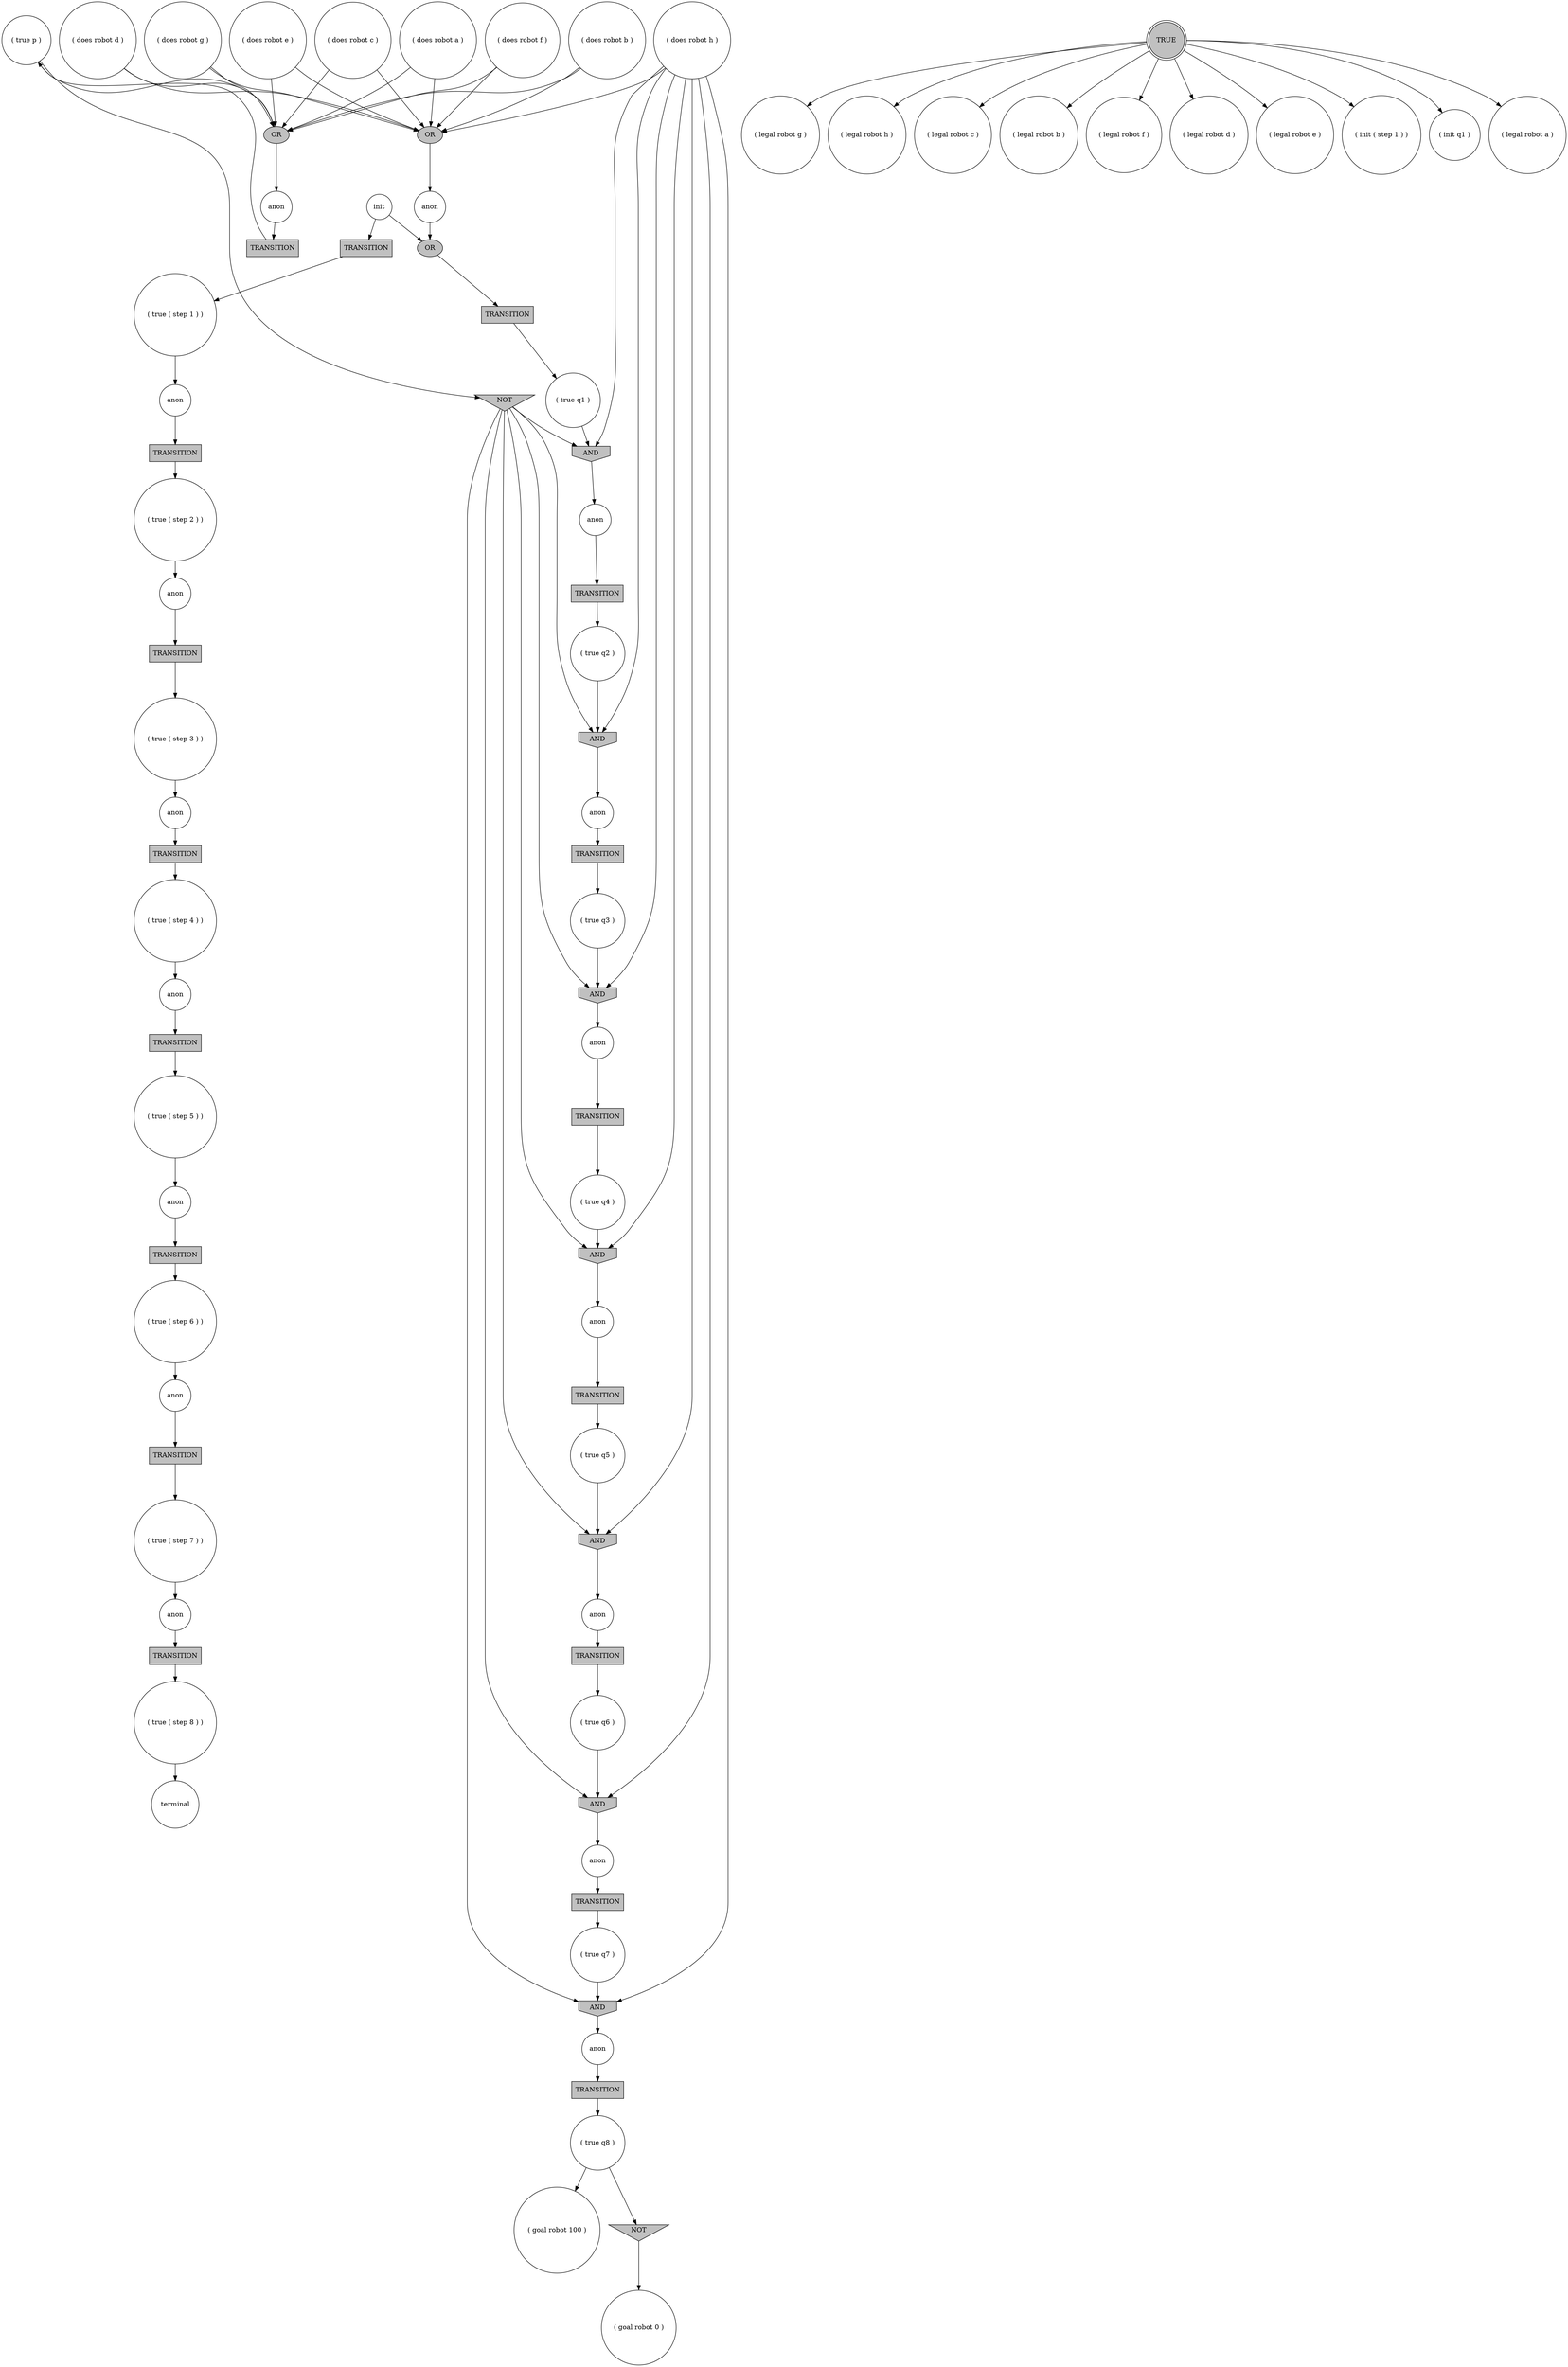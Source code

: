 digraph propNet
{
	"@3dae160"[shape=circle, style= filled, fillcolor=white, label="init"]; "@3dae160"->"@1702679a"; "@3dae160"->"@1edfbb43"; 
	"@4edc024a"[shape=circle, style= filled, fillcolor=white, label="( legal robot g )"]; 
	"@63ce15f6"[shape=ellipse, style= filled, fillcolor=grey, label="OR"]; "@63ce15f6"->"@6f03fcaa"; 
	"@2c23d275"[shape=circle, style= filled, fillcolor=white, label="anon"]; "@2c23d275"->"@3c90fa05"; 
	"@7befc208"[shape=circle, style= filled, fillcolor=white, label="( true p )"]; "@7befc208"->"@63ce15f6"; "@7befc208"->"@39abdac9"; 
	"@60ab835a"[shape=invhouse, style= filled, fillcolor=grey, label="AND"]; "@60ab835a"->"@5029d294"; 
	"@4e1a70b8"[shape=circle, style= filled, fillcolor=white, label="( legal robot h )"]; 
	"@129dd6e2"[shape=circle, style= filled, fillcolor=white, label="( does robot g )"]; "@129dd6e2"->"@798baf36"; "@129dd6e2"->"@63ce15f6"; 
	"@4883d37a"[shape=circle, style= filled, fillcolor=white, label="( legal robot c )"]; 
	"@1702679a"[shape=box, style= filled, fillcolor=grey, label="TRANSITION"]; "@1702679a"->"@21f11507"; 
	"@1edfbb43"[shape=ellipse, style= filled, fillcolor=grey, label="OR"]; "@1edfbb43"->"@3b8c8aea"; 
	"@46b113c7"[shape=circle, style= filled, fillcolor=white, label="( legal robot b )"]; 
	"@24553763"[shape=invhouse, style= filled, fillcolor=grey, label="AND"]; "@24553763"->"@2c23d275"; 
	"@673dd208"[shape=circle, style= filled, fillcolor=white, label="( true ( step 2 ) )"]; "@673dd208"->"@4640b181"; 
	"@2ff1f38e"[shape=circle, style= filled, fillcolor=white, label="anon"]; "@2ff1f38e"->"@635eed0"; 
	"@69022de4"[shape=box, style= filled, fillcolor=grey, label="TRANSITION"]; "@69022de4"->"@14426a6"; 
	"@21f11507"[shape=circle, style= filled, fillcolor=white, label="( true ( step 1 ) )"]; "@21f11507"->"@72f6f1b6"; 
	"@4aee260b"[shape=circle, style= filled, fillcolor=white, label="( true q6 )"]; "@4aee260b"->"@41a8dfb3"; 
	"@e130998"[shape=box, style= filled, fillcolor=grey, label="TRANSITION"]; "@e130998"->"@6fe2161d"; 
	"@35f68272"[shape=circle, style= filled, fillcolor=white, label="( does robot h )"]; "@35f68272"->"@2627cd63"; "@35f68272"->"@24553763"; "@35f68272"->"@41a8dfb3"; "@35f68272"->"@798baf36"; "@35f68272"->"@66ff45de"; "@35f68272"->"@60ab835a"; "@35f68272"->"@64a22671"; "@35f68272"->"@1c04298e"; 
	"@339214b1"[shape=box, style= filled, fillcolor=grey, label="TRANSITION"]; "@339214b1"->"@5bf2af1c"; 
	"@419c4091"[shape=circle, style= filled, fillcolor=white, label="anon"]; "@419c4091"->"@1edfbb43"; 
	"@695cd9c0"[shape=circle, style= filled, fillcolor=white, label="anon"]; "@695cd9c0"->"@339214b1"; 
	"@1c3cbb4b"[shape=circle, style= filled, fillcolor=white, label="( true q4 )"]; "@1c3cbb4b"->"@60ab835a"; 
	"@7953113d"[shape=box, style= filled, fillcolor=grey, label="TRANSITION"]; "@7953113d"->"@46fe0fd9"; 
	"@635eed0"[shape=box, style= filled, fillcolor=grey, label="TRANSITION"]; "@635eed0"->"@620e06ce"; 
	"@5e0eb724"[shape=circle, style= filled, fillcolor=white, label="( legal robot f )"]; 
	"@2a801059"[shape=circle, style= filled, fillcolor=white, label="anon"]; "@2a801059"->"@132f9bcd"; 
	"@2cd5276a"[shape=circle, style= filled, fillcolor=white, label="( legal robot d )"]; 
	"@520e7d53"[shape=box, style= filled, fillcolor=grey, label="TRANSITION"]; "@520e7d53"->"@d694eca"; 
	"@3c90fa05"[shape=box, style= filled, fillcolor=grey, label="TRANSITION"]; "@3c90fa05"->"@1c3cbb4b"; 
	"@d694eca"[shape=circle, style= filled, fillcolor=white, label="( true ( step 3 ) )"]; "@d694eca"->"@695cd9c0"; 
	"@41a8dfb3"[shape=invhouse, style= filled, fillcolor=grey, label="AND"]; "@41a8dfb3"->"@4c5cc942"; 
	"@14426a6"[shape=circle, style= filled, fillcolor=white, label="( true q5 )"]; "@14426a6"->"@66ff45de"; 
	"@7f42731"[shape=box, style= filled, fillcolor=grey, label="TRANSITION"]; "@7f42731"->"@4aee260b"; 
	"@fe8c585"[shape=circle, style= filled, fillcolor=white, label="( does robot e )"]; "@fe8c585"->"@798baf36"; "@fe8c585"->"@63ce15f6"; 
	"@43582a7c"[shape=circle, style= filled, fillcolor=white, label="anon"]; "@43582a7c"->"@21bbd3e2"; 
	"@2e39060b"[shape=box, style= filled, fillcolor=grey, label="TRANSITION"]; "@2e39060b"->"@7f1d3226"; 
	"@5189f854"[shape=circle, style= filled, fillcolor=white, label="( true q2 )"]; "@5189f854"->"@64a22671"; 
	"@64e0fcac"[shape=circle, style= filled, fillcolor=white, label="( does robot c )"]; "@64e0fcac"->"@798baf36"; "@64e0fcac"->"@63ce15f6"; 
	"@197ebe66"[shape=circle, style= filled, fillcolor=white, label="( does robot a )"]; "@197ebe66"->"@798baf36"; "@197ebe66"->"@63ce15f6"; 
	"@7f1d3226"[shape=circle, style= filled, fillcolor=white, label="( true q7 )"]; "@7f1d3226"->"@2627cd63"; 
	"@620e06ce"[shape=circle, style= filled, fillcolor=white, label="( true ( step 6 ) )"]; "@620e06ce"->"@4631ff23"; 
	"@24a09e41"[shape=circle, style= filled, fillcolor=white, label="( does robot f )"]; "@24a09e41"->"@798baf36"; "@24a09e41"->"@63ce15f6"; 
	"@3dca1588"[shape=circle, style= filled, fillcolor=white, label="( does robot b )"]; "@3dca1588"->"@798baf36"; "@3dca1588"->"@63ce15f6"; 
	"@65d9e279"[shape=circle, style= filled, fillcolor=white, label="( goal robot 100 )"]; 
	"@4640b181"[shape=circle, style= filled, fillcolor=white, label="anon"]; "@4640b181"->"@520e7d53"; 
	"@55443800"[shape=circle, style= filled, fillcolor=white, label="( true q1 )"]; "@55443800"->"@1c04298e"; 
	"@132f9bcd"[shape=box, style= filled, fillcolor=grey, label="TRANSITION"]; "@132f9bcd"->"@4f536eec"; 
	"@35a3e41f"[shape=doublecircle, style= filled, fillcolor=grey, label="TRUE"]; "@35a3e41f"->"@29de6817"; "@35a3e41f"->"@1ad5cabc"; "@35a3e41f"->"@4edc024a"; "@35a3e41f"->"@5e0eb724"; "@35a3e41f"->"@4e1a70b8"; "@35a3e41f"->"@7621447f"; "@35a3e41f"->"@2cd5276a"; "@35a3e41f"->"@4883d37a"; "@35a3e41f"->"@13899213"; "@35a3e41f"->"@46b113c7"; 
	"@39abdac9"[shape=invtriangle, style= filled, fillcolor=grey, label="NOT"]; "@39abdac9"->"@2627cd63"; "@39abdac9"->"@24553763"; "@39abdac9"->"@41a8dfb3"; "@39abdac9"->"@66ff45de"; "@39abdac9"->"@60ab835a"; "@39abdac9"->"@64a22671"; "@39abdac9"->"@1c04298e"; 
	"@6f03fcaa"[shape=circle, style= filled, fillcolor=white, label="anon"]; "@6f03fcaa"->"@3545fe3b"; 
	"@66ff45de"[shape=invhouse, style= filled, fillcolor=grey, label="AND"]; "@66ff45de"->"@5aaefcbb"; 
	"@56a75737"[shape=circle, style= filled, fillcolor=white, label="( true q3 )"]; "@56a75737"->"@24553763"; 
	"@72f6f1b6"[shape=circle, style= filled, fillcolor=white, label="anon"]; "@72f6f1b6"->"@3ed19cdf"; 
	"@7621447f"[shape=circle, style= filled, fillcolor=white, label="( init q1 )"]; 
	"@46fe0fd9"[shape=circle, style= filled, fillcolor=white, label="( true ( step 5 ) )"]; "@46fe0fd9"->"@2ff1f38e"; 
	"@1c04298e"[shape=invhouse, style= filled, fillcolor=grey, label="AND"]; "@1c04298e"->"@4eb5ad68"; 
	"@1a9db992"[shape=box, style= filled, fillcolor=grey, label="TRANSITION"]; "@1a9db992"->"@56a75737"; 
	"@6c43da1b"[shape=circle, style= filled, fillcolor=white, label="( true q8 )"]; "@6c43da1b"->"@65d9e279"; "@6c43da1b"->"@5aa45a24"; 
	"@13899213"[shape=circle, style= filled, fillcolor=white, label="( legal robot a )"]; 
	"@4c5cc942"[shape=circle, style= filled, fillcolor=white, label="anon"]; "@4c5cc942"->"@2e39060b"; 
	"@3b8c8aea"[shape=box, style= filled, fillcolor=grey, label="TRANSITION"]; "@3b8c8aea"->"@55443800"; 
	"@12746ad0"[shape=circle, style= filled, fillcolor=white, label="( does robot d )"]; "@12746ad0"->"@798baf36"; "@12746ad0"->"@63ce15f6"; 
	"@4f536eec"[shape=circle, style= filled, fillcolor=white, label="( true ( step 8 ) )"]; "@4f536eec"->"@52e3fda4"; 
	"@1ad5cabc"[shape=circle, style= filled, fillcolor=white, label="( init ( step 1 ) )"]; 
	"@3253abbb"[shape=box, style= filled, fillcolor=grey, label="TRANSITION"]; "@3253abbb"->"@5189f854"; 
	"@5aaefcbb"[shape=circle, style= filled, fillcolor=white, label="anon"]; "@5aaefcbb"->"@7f42731"; 
	"@4631ff23"[shape=circle, style= filled, fillcolor=white, label="anon"]; "@4631ff23"->"@e130998"; 
	"@64a22671"[shape=invhouse, style= filled, fillcolor=grey, label="AND"]; "@64a22671"->"@43deff3"; 
	"@3ed19cdf"[shape=box, style= filled, fillcolor=grey, label="TRANSITION"]; "@3ed19cdf"->"@673dd208"; 
	"@54fedfb6"[shape=circle, style= filled, fillcolor=white, label="anon"]; "@54fedfb6"->"@7953113d"; 
	"@2627cd63"[shape=invhouse, style= filled, fillcolor=grey, label="AND"]; "@2627cd63"->"@43582a7c"; 
	"@43deff3"[shape=circle, style= filled, fillcolor=white, label="anon"]; "@43deff3"->"@1a9db992"; 
	"@3545fe3b"[shape=box, style= filled, fillcolor=grey, label="TRANSITION"]; "@3545fe3b"->"@7befc208"; 
	"@5029d294"[shape=circle, style= filled, fillcolor=white, label="anon"]; "@5029d294"->"@69022de4"; 
	"@4eb5ad68"[shape=circle, style= filled, fillcolor=white, label="anon"]; "@4eb5ad68"->"@3253abbb"; 
	"@6fe2161d"[shape=circle, style= filled, fillcolor=white, label="( true ( step 7 ) )"]; "@6fe2161d"->"@2a801059"; 
	"@52e3fda4"[shape=circle, style= filled, fillcolor=white, label="terminal"]; 
	"@29de6817"[shape=circle, style= filled, fillcolor=white, label="( legal robot e )"]; 
	"@21bbd3e2"[shape=box, style= filled, fillcolor=grey, label="TRANSITION"]; "@21bbd3e2"->"@6c43da1b"; 
	"@798baf36"[shape=ellipse, style= filled, fillcolor=grey, label="OR"]; "@798baf36"->"@419c4091"; 
	"@2df95165"[shape=circle, style= filled, fillcolor=white, label="( goal robot 0 )"]; 
	"@5bf2af1c"[shape=circle, style= filled, fillcolor=white, label="( true ( step 4 ) )"]; "@5bf2af1c"->"@54fedfb6"; 
	"@5aa45a24"[shape=invtriangle, style= filled, fillcolor=grey, label="NOT"]; "@5aa45a24"->"@2df95165"; 
}